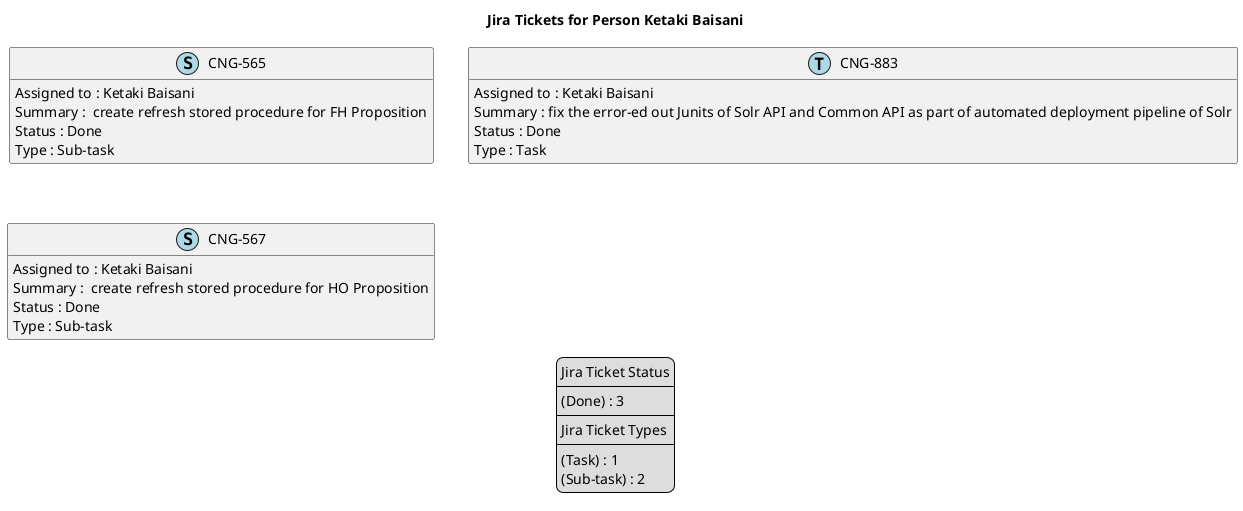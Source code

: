 @startuml
'https://plantuml.com/class-diagram

' GENERATE CLASS DIAGRAM ===========
' Generated at    : Fri May 03 10:09:59 CEST 2024

title Jira Tickets for Person Ketaki Baisani
hide empty members

legend
Jira Ticket Status
----
(Done) : 3
----
Jira Ticket Types
----
(Task) : 1
(Sub-task) : 2
end legend


' Tickets =======
class "CNG-565" << (S,lightblue) >> {
  Assigned to : Ketaki Baisani
  Summary :  create refresh stored procedure for FH Proposition
  Status : Done
  Type : Sub-task
}

class "CNG-883" << (T,lightblue) >> {
  Assigned to : Ketaki Baisani
  Summary : fix the error-ed out Junits of Solr API and Common API as part of automated deployment pipeline of Solr
  Status : Done
  Type : Task
}

class "CNG-567" << (S,lightblue) >> {
  Assigned to : Ketaki Baisani
  Summary :  create refresh stored procedure for HO Proposition
  Status : Done
  Type : Sub-task
}



' Links =======


@enduml
